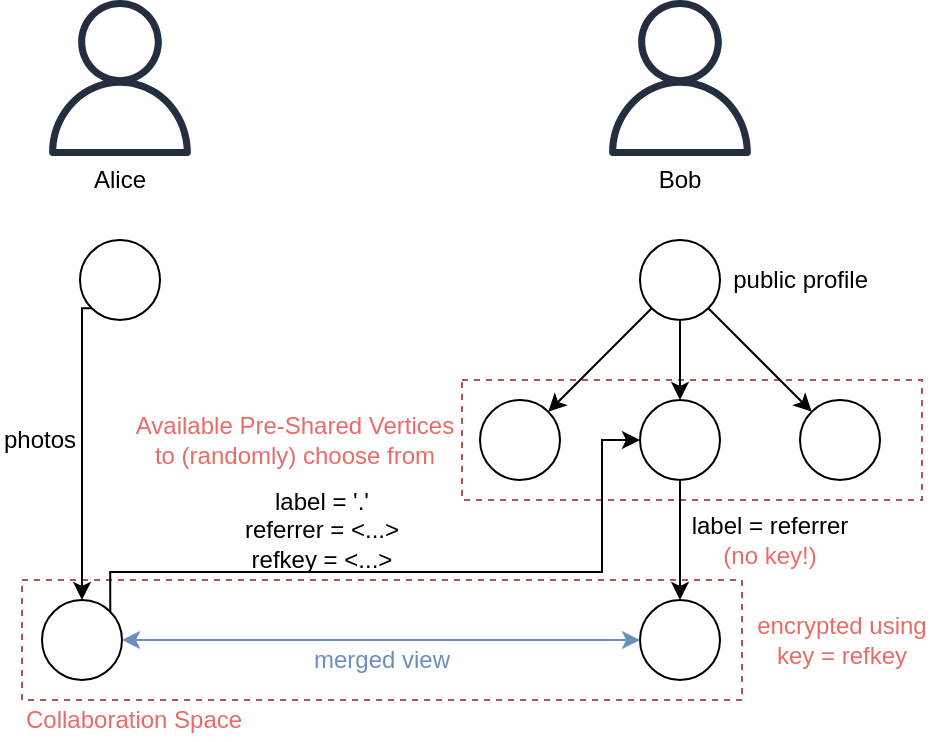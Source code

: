 <mxfile version="14.1.8" type="device"><diagram id="awctXnrS5rjIcC0dWeUZ" name="Seite-1"><mxGraphModel dx="622" dy="553" grid="1" gridSize="10" guides="1" tooltips="1" connect="1" arrows="1" fold="1" page="1" pageScale="1" pageWidth="827" pageHeight="1169" math="0" shadow="0"><root><mxCell id="0"/><mxCell id="1" parent="0"/><mxCell id="iNTKreiMkATCsWuy_tXD-56" value="" style="rounded=0;whiteSpace=wrap;html=1;dashed=1;strokeColor=#b85450;fillColor=none;" parent="1" vertex="1"><mxGeometry x="70" y="370" width="360" height="60" as="geometry"/></mxCell><mxCell id="iNTKreiMkATCsWuy_tXD-54" value="" style="rounded=0;whiteSpace=wrap;html=1;strokeColor=#b85450;dashed=1;fillColor=none;" parent="1" vertex="1"><mxGeometry x="290" y="270" width="230" height="60" as="geometry"/></mxCell><mxCell id="iNTKreiMkATCsWuy_tXD-1" value="" style="outlineConnect=0;fontColor=#232F3E;gradientColor=none;fillColor=#232F3E;strokeColor=none;dashed=0;verticalLabelPosition=bottom;verticalAlign=top;align=center;html=1;fontSize=12;fontStyle=0;aspect=fixed;pointerEvents=1;shape=mxgraph.aws4.user;" parent="1" vertex="1"><mxGeometry x="360" y="80" width="78" height="78" as="geometry"/></mxCell><mxCell id="iNTKreiMkATCsWuy_tXD-2" value="" style="outlineConnect=0;fontColor=#232F3E;gradientColor=none;fillColor=#232F3E;strokeColor=none;dashed=0;verticalLabelPosition=bottom;verticalAlign=top;align=center;html=1;fontSize=12;fontStyle=0;aspect=fixed;pointerEvents=1;shape=mxgraph.aws4.user;" parent="1" vertex="1"><mxGeometry x="80" y="80" width="78" height="78" as="geometry"/></mxCell><mxCell id="iNTKreiMkATCsWuy_tXD-3" value="Alice" style="text;html=1;strokeColor=none;fillColor=none;align=center;verticalAlign=middle;whiteSpace=wrap;rounded=0;" parent="1" vertex="1"><mxGeometry x="99" y="160" width="40" height="20" as="geometry"/></mxCell><mxCell id="iNTKreiMkATCsWuy_tXD-4" value="Bob" style="text;html=1;strokeColor=none;fillColor=none;align=center;verticalAlign=middle;whiteSpace=wrap;rounded=0;" parent="1" vertex="1"><mxGeometry x="379" y="160" width="40" height="20" as="geometry"/></mxCell><mxCell id="iNTKreiMkATCsWuy_tXD-5" value="" style="ellipse;whiteSpace=wrap;html=1;aspect=fixed;" parent="1" vertex="1"><mxGeometry x="299" y="280" width="40" height="40" as="geometry"/></mxCell><mxCell id="iNTKreiMkATCsWuy_tXD-6" value="" style="ellipse;whiteSpace=wrap;html=1;aspect=fixed;" parent="1" vertex="1"><mxGeometry x="379" y="280" width="40" height="40" as="geometry"/></mxCell><mxCell id="iNTKreiMkATCsWuy_tXD-7" value="" style="ellipse;whiteSpace=wrap;html=1;aspect=fixed;" parent="1" vertex="1"><mxGeometry x="459" y="280" width="40" height="40" as="geometry"/></mxCell><mxCell id="iNTKreiMkATCsWuy_tXD-9" style="rounded=0;orthogonalLoop=1;jettySize=auto;html=1;entryX=1;entryY=0;entryDx=0;entryDy=0;" parent="1" source="iNTKreiMkATCsWuy_tXD-8" target="iNTKreiMkATCsWuy_tXD-5" edge="1"><mxGeometry relative="1" as="geometry"/></mxCell><mxCell id="iNTKreiMkATCsWuy_tXD-10" style="edgeStyle=none;rounded=0;orthogonalLoop=1;jettySize=auto;html=1;" parent="1" source="iNTKreiMkATCsWuy_tXD-8" target="iNTKreiMkATCsWuy_tXD-6" edge="1"><mxGeometry relative="1" as="geometry"/></mxCell><mxCell id="iNTKreiMkATCsWuy_tXD-11" style="edgeStyle=none;rounded=0;orthogonalLoop=1;jettySize=auto;html=1;entryX=0;entryY=0;entryDx=0;entryDy=0;" parent="1" source="iNTKreiMkATCsWuy_tXD-8" target="iNTKreiMkATCsWuy_tXD-7" edge="1"><mxGeometry relative="1" as="geometry"/></mxCell><mxCell id="iNTKreiMkATCsWuy_tXD-8" value="" style="ellipse;whiteSpace=wrap;html=1;aspect=fixed;" parent="1" vertex="1"><mxGeometry x="379" y="200" width="40" height="40" as="geometry"/></mxCell><mxCell id="iNTKreiMkATCsWuy_tXD-12" value="public profile" style="text;html=1;strokeColor=none;fillColor=none;align=right;verticalAlign=middle;whiteSpace=wrap;rounded=0;" parent="1" vertex="1"><mxGeometry x="414" y="210" width="81" height="20" as="geometry"/></mxCell><mxCell id="iNTKreiMkATCsWuy_tXD-28" style="edgeStyle=none;rounded=0;orthogonalLoop=1;jettySize=auto;html=1;entryX=0.5;entryY=0;entryDx=0;entryDy=0;exitX=0.5;exitY=1;exitDx=0;exitDy=0;" parent="1" target="iNTKreiMkATCsWuy_tXD-26" edge="1"><mxGeometry relative="1" as="geometry"><mxPoint x="399" y="320" as="sourcePoint"/></mxGeometry></mxCell><mxCell id="iNTKreiMkATCsWuy_tXD-27" style="edgeStyle=orthogonalEdgeStyle;rounded=0;orthogonalLoop=1;jettySize=auto;html=1;entryX=0;entryY=0.5;entryDx=0;entryDy=0;exitX=1;exitY=0;exitDx=0;exitDy=0;" parent="1" source="iNTKreiMkATCsWuy_tXD-25" edge="1"><mxGeometry relative="1" as="geometry"><Array as="points"><mxPoint x="114" y="366"/><mxPoint x="360" y="366"/><mxPoint x="360" y="300"/></Array><mxPoint x="379" y="300" as="targetPoint"/></mxGeometry></mxCell><mxCell id="iNTKreiMkATCsWuy_tXD-25" value="" style="ellipse;whiteSpace=wrap;html=1;aspect=fixed;fillColor=none;" parent="1" vertex="1"><mxGeometry x="80" y="380" width="40" height="40" as="geometry"/></mxCell><mxCell id="iNTKreiMkATCsWuy_tXD-26" value="" style="ellipse;whiteSpace=wrap;html=1;aspect=fixed;fillColor=none;" parent="1" vertex="1"><mxGeometry x="379" y="380" width="40" height="40" as="geometry"/></mxCell><mxCell id="iNTKreiMkATCsWuy_tXD-29" value="" style="endArrow=classic;startArrow=classic;html=1;exitX=1;exitY=0.5;exitDx=0;exitDy=0;entryX=0;entryY=0.5;entryDx=0;entryDy=0;fillColor=#dae8fc;strokeColor=#6c8ebf;" parent="1" source="iNTKreiMkATCsWuy_tXD-25" target="iNTKreiMkATCsWuy_tXD-26" edge="1"><mxGeometry width="50" height="50" relative="1" as="geometry"><mxPoint x="390" y="360" as="sourcePoint"/><mxPoint x="440" y="310" as="targetPoint"/></mxGeometry></mxCell><mxCell id="iNTKreiMkATCsWuy_tXD-30" value="&lt;font color=&quot;#6c8ebf&quot;&gt;merged view&lt;/font&gt;" style="text;html=1;strokeColor=none;fillColor=none;align=center;verticalAlign=middle;whiteSpace=wrap;rounded=0;" parent="1" vertex="1"><mxGeometry x="210" y="400" width="80" height="20" as="geometry"/></mxCell><mxCell id="iNTKreiMkATCsWuy_tXD-31" value="label = '.'&lt;br&gt;referrer = &amp;lt;...&amp;gt;&lt;br&gt;refkey = &amp;lt;...&amp;gt;" style="text;html=1;strokeColor=none;fillColor=none;align=center;verticalAlign=middle;whiteSpace=wrap;rounded=0;" parent="1" vertex="1"><mxGeometry x="150" y="330" width="140" height="30" as="geometry"/></mxCell><mxCell id="iNTKreiMkATCsWuy_tXD-42" value="&lt;font color=&quot;#ea6b66&quot;&gt;Collaboration Space&lt;/font&gt;" style="text;html=1;strokeColor=none;fillColor=none;align=left;verticalAlign=middle;whiteSpace=wrap;rounded=0;" parent="1" vertex="1"><mxGeometry x="70" y="430" width="140" height="20" as="geometry"/></mxCell><mxCell id="iNTKreiMkATCsWuy_tXD-55" value="&lt;font color=&quot;#ea6b66&quot;&gt;Available Pre-Shared Vertices to (randomly) choose from&lt;/font&gt;" style="text;html=1;strokeColor=none;fillColor=none;align=center;verticalAlign=middle;whiteSpace=wrap;rounded=0;dashed=1;" parent="1" vertex="1"><mxGeometry x="120" y="290" width="172.75" height="20" as="geometry"/></mxCell><mxCell id="dOXOJ_fpDNz1E32raoSI-1" value="label = referrer&lt;br&gt;&lt;font color=&quot;#ea6b66&quot;&gt;(no key!)&lt;/font&gt;" style="text;html=1;strokeColor=none;fillColor=none;align=center;verticalAlign=middle;whiteSpace=wrap;rounded=0;" parent="1" vertex="1"><mxGeometry x="398" y="340" width="92" height="20" as="geometry"/></mxCell><mxCell id="pHamgJwusdCFi2I_2yTr-3" style="edgeStyle=orthogonalEdgeStyle;rounded=0;orthogonalLoop=1;jettySize=auto;html=1;entryX=0.5;entryY=0;entryDx=0;entryDy=0;exitX=0;exitY=1;exitDx=0;exitDy=0;" edge="1" parent="1" source="pHamgJwusdCFi2I_2yTr-2" target="iNTKreiMkATCsWuy_tXD-25"><mxGeometry relative="1" as="geometry"><Array as="points"><mxPoint x="100" y="234"/></Array></mxGeometry></mxCell><mxCell id="pHamgJwusdCFi2I_2yTr-2" value="" style="ellipse;whiteSpace=wrap;html=1;aspect=fixed;fillColor=none;" vertex="1" parent="1"><mxGeometry x="99" y="200" width="40" height="40" as="geometry"/></mxCell><mxCell id="pHamgJwusdCFi2I_2yTr-4" value="photos" style="text;html=1;strokeColor=none;fillColor=none;align=center;verticalAlign=middle;whiteSpace=wrap;rounded=0;" vertex="1" parent="1"><mxGeometry x="59" y="290" width="40" height="20" as="geometry"/></mxCell><mxCell id="pHamgJwusdCFi2I_2yTr-5" value="encrypted using key = refkey" style="text;html=1;strokeColor=none;fillColor=none;align=center;verticalAlign=middle;whiteSpace=wrap;rounded=0;fontColor=#EA6B66;" vertex="1" parent="1"><mxGeometry x="430" y="390" width="100" height="20" as="geometry"/></mxCell></root></mxGraphModel></diagram></mxfile>